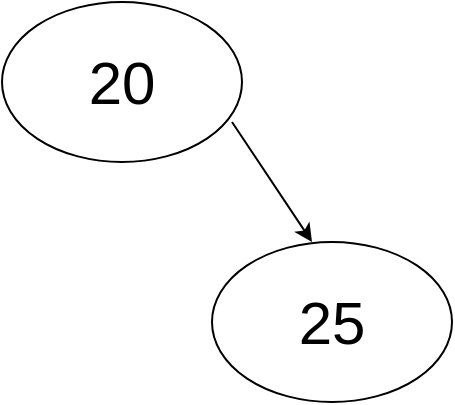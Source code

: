 <mxfile version="15.7.3" type="github">
  <diagram id="WNs4n-IY1nlaHALRPyF3" name="Page-1">
    <mxGraphModel dx="868" dy="450" grid="1" gridSize="10" guides="1" tooltips="1" connect="1" arrows="1" fold="1" page="1" pageScale="1" pageWidth="850" pageHeight="1100" math="0" shadow="0">
      <root>
        <mxCell id="0" />
        <mxCell id="1" parent="0" />
        <mxCell id="5_O-Alobg1qK_7MijEC4-1" value="&lt;font style=&quot;font-size: 30px&quot;&gt;20&lt;/font&gt;" style="ellipse;whiteSpace=wrap;html=1;" vertex="1" parent="1">
          <mxGeometry x="365" y="40" width="120" height="80" as="geometry" />
        </mxCell>
        <mxCell id="5_O-Alobg1qK_7MijEC4-3" value="" style="endArrow=classic;html=1;rounded=0;fontSize=30;" edge="1" parent="1">
          <mxGeometry width="50" height="50" relative="1" as="geometry">
            <mxPoint x="480" y="100" as="sourcePoint" />
            <mxPoint x="520" y="160" as="targetPoint" />
          </mxGeometry>
        </mxCell>
        <mxCell id="5_O-Alobg1qK_7MijEC4-4" value="25" style="ellipse;whiteSpace=wrap;html=1;fontSize=30;" vertex="1" parent="1">
          <mxGeometry x="470" y="160" width="120" height="80" as="geometry" />
        </mxCell>
      </root>
    </mxGraphModel>
  </diagram>
</mxfile>
